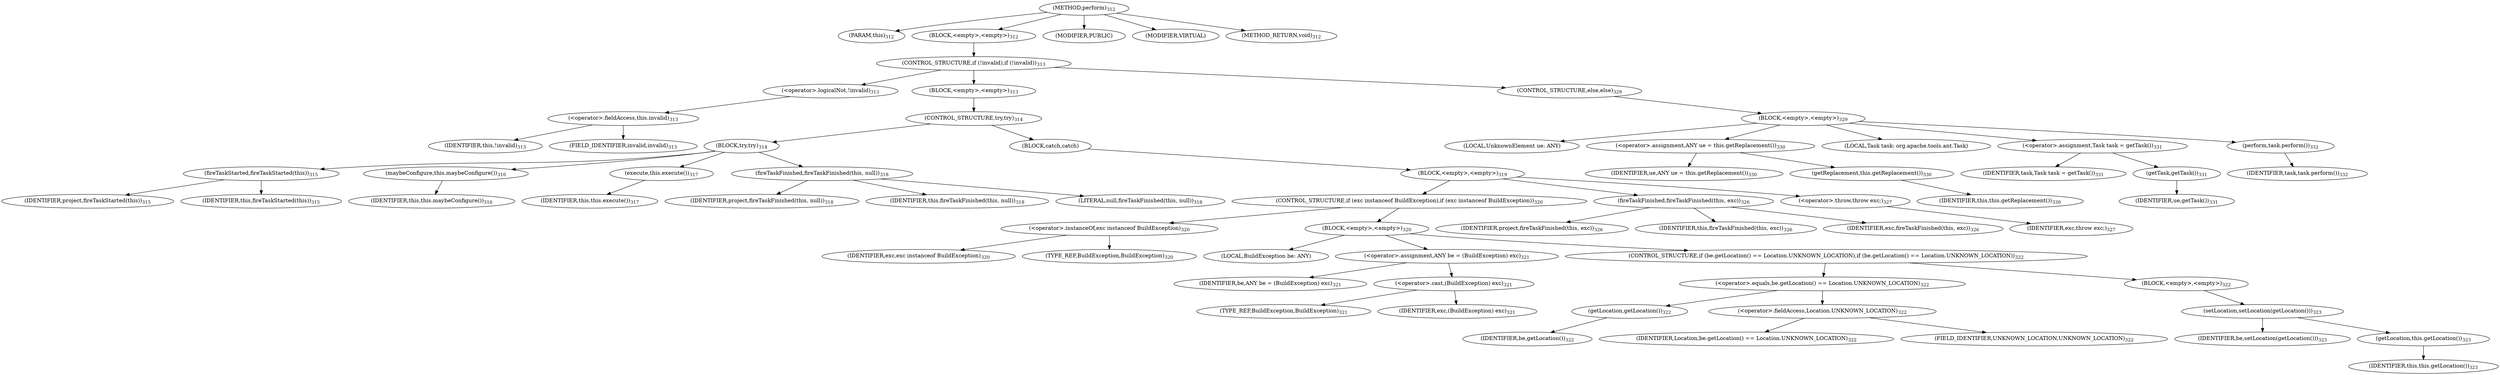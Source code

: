 digraph "perform" {  
"323" [label = <(METHOD,perform)<SUB>312</SUB>> ]
"27" [label = <(PARAM,this)<SUB>312</SUB>> ]
"324" [label = <(BLOCK,&lt;empty&gt;,&lt;empty&gt;)<SUB>312</SUB>> ]
"325" [label = <(CONTROL_STRUCTURE,if (!invalid),if (!invalid))<SUB>313</SUB>> ]
"326" [label = <(&lt;operator&gt;.logicalNot,!invalid)<SUB>313</SUB>> ]
"327" [label = <(&lt;operator&gt;.fieldAccess,this.invalid)<SUB>313</SUB>> ]
"328" [label = <(IDENTIFIER,this,!invalid)<SUB>313</SUB>> ]
"329" [label = <(FIELD_IDENTIFIER,invalid,invalid)<SUB>313</SUB>> ]
"330" [label = <(BLOCK,&lt;empty&gt;,&lt;empty&gt;)<SUB>313</SUB>> ]
"331" [label = <(CONTROL_STRUCTURE,try,try)<SUB>314</SUB>> ]
"332" [label = <(BLOCK,try,try)<SUB>314</SUB>> ]
"333" [label = <(fireTaskStarted,fireTaskStarted(this))<SUB>315</SUB>> ]
"334" [label = <(IDENTIFIER,project,fireTaskStarted(this))<SUB>315</SUB>> ]
"26" [label = <(IDENTIFIER,this,fireTaskStarted(this))<SUB>315</SUB>> ]
"335" [label = <(maybeConfigure,this.maybeConfigure())<SUB>316</SUB>> ]
"28" [label = <(IDENTIFIER,this,this.maybeConfigure())<SUB>316</SUB>> ]
"336" [label = <(execute,this.execute())<SUB>317</SUB>> ]
"29" [label = <(IDENTIFIER,this,this.execute())<SUB>317</SUB>> ]
"337" [label = <(fireTaskFinished,fireTaskFinished(this, null))<SUB>318</SUB>> ]
"338" [label = <(IDENTIFIER,project,fireTaskFinished(this, null))<SUB>318</SUB>> ]
"30" [label = <(IDENTIFIER,this,fireTaskFinished(this, null))<SUB>318</SUB>> ]
"339" [label = <(LITERAL,null,fireTaskFinished(this, null))<SUB>318</SUB>> ]
"340" [label = <(BLOCK,catch,catch)> ]
"341" [label = <(BLOCK,&lt;empty&gt;,&lt;empty&gt;)<SUB>319</SUB>> ]
"342" [label = <(CONTROL_STRUCTURE,if (exc instanceof BuildException),if (exc instanceof BuildException))<SUB>320</SUB>> ]
"343" [label = <(&lt;operator&gt;.instanceOf,exc instanceof BuildException)<SUB>320</SUB>> ]
"344" [label = <(IDENTIFIER,exc,exc instanceof BuildException)<SUB>320</SUB>> ]
"345" [label = <(TYPE_REF,BuildException,BuildException)<SUB>320</SUB>> ]
"346" [label = <(BLOCK,&lt;empty&gt;,&lt;empty&gt;)<SUB>320</SUB>> ]
"347" [label = <(LOCAL,BuildException be: ANY)> ]
"348" [label = <(&lt;operator&gt;.assignment,ANY be = (BuildException) exc)<SUB>321</SUB>> ]
"349" [label = <(IDENTIFIER,be,ANY be = (BuildException) exc)<SUB>321</SUB>> ]
"350" [label = <(&lt;operator&gt;.cast,(BuildException) exc)<SUB>321</SUB>> ]
"351" [label = <(TYPE_REF,BuildException,BuildException)<SUB>321</SUB>> ]
"352" [label = <(IDENTIFIER,exc,(BuildException) exc)<SUB>321</SUB>> ]
"353" [label = <(CONTROL_STRUCTURE,if (be.getLocation() == Location.UNKNOWN_LOCATION),if (be.getLocation() == Location.UNKNOWN_LOCATION))<SUB>322</SUB>> ]
"354" [label = <(&lt;operator&gt;.equals,be.getLocation() == Location.UNKNOWN_LOCATION)<SUB>322</SUB>> ]
"355" [label = <(getLocation,getLocation())<SUB>322</SUB>> ]
"356" [label = <(IDENTIFIER,be,getLocation())<SUB>322</SUB>> ]
"357" [label = <(&lt;operator&gt;.fieldAccess,Location.UNKNOWN_LOCATION)<SUB>322</SUB>> ]
"358" [label = <(IDENTIFIER,Location,be.getLocation() == Location.UNKNOWN_LOCATION)<SUB>322</SUB>> ]
"359" [label = <(FIELD_IDENTIFIER,UNKNOWN_LOCATION,UNKNOWN_LOCATION)<SUB>322</SUB>> ]
"360" [label = <(BLOCK,&lt;empty&gt;,&lt;empty&gt;)<SUB>322</SUB>> ]
"361" [label = <(setLocation,setLocation(getLocation()))<SUB>323</SUB>> ]
"362" [label = <(IDENTIFIER,be,setLocation(getLocation()))<SUB>323</SUB>> ]
"363" [label = <(getLocation,this.getLocation())<SUB>323</SUB>> ]
"31" [label = <(IDENTIFIER,this,this.getLocation())<SUB>323</SUB>> ]
"364" [label = <(fireTaskFinished,fireTaskFinished(this, exc))<SUB>326</SUB>> ]
"365" [label = <(IDENTIFIER,project,fireTaskFinished(this, exc))<SUB>326</SUB>> ]
"32" [label = <(IDENTIFIER,this,fireTaskFinished(this, exc))<SUB>326</SUB>> ]
"366" [label = <(IDENTIFIER,exc,fireTaskFinished(this, exc))<SUB>326</SUB>> ]
"367" [label = <(&lt;operator&gt;.throw,throw exc;)<SUB>327</SUB>> ]
"368" [label = <(IDENTIFIER,exc,throw exc;)<SUB>327</SUB>> ]
"369" [label = <(CONTROL_STRUCTURE,else,else)<SUB>329</SUB>> ]
"370" [label = <(BLOCK,&lt;empty&gt;,&lt;empty&gt;)<SUB>329</SUB>> ]
"371" [label = <(LOCAL,UnknownElement ue: ANY)> ]
"372" [label = <(&lt;operator&gt;.assignment,ANY ue = this.getReplacement())<SUB>330</SUB>> ]
"373" [label = <(IDENTIFIER,ue,ANY ue = this.getReplacement())<SUB>330</SUB>> ]
"374" [label = <(getReplacement,this.getReplacement())<SUB>330</SUB>> ]
"33" [label = <(IDENTIFIER,this,this.getReplacement())<SUB>330</SUB>> ]
"375" [label = <(LOCAL,Task task: org.apache.tools.ant.Task)> ]
"376" [label = <(&lt;operator&gt;.assignment,Task task = getTask())<SUB>331</SUB>> ]
"377" [label = <(IDENTIFIER,task,Task task = getTask())<SUB>331</SUB>> ]
"378" [label = <(getTask,getTask())<SUB>331</SUB>> ]
"379" [label = <(IDENTIFIER,ue,getTask())<SUB>331</SUB>> ]
"380" [label = <(perform,task.perform())<SUB>332</SUB>> ]
"381" [label = <(IDENTIFIER,task,task.perform())<SUB>332</SUB>> ]
"382" [label = <(MODIFIER,PUBLIC)> ]
"383" [label = <(MODIFIER,VIRTUAL)> ]
"384" [label = <(METHOD_RETURN,void)<SUB>312</SUB>> ]
  "323" -> "27" 
  "323" -> "324" 
  "323" -> "382" 
  "323" -> "383" 
  "323" -> "384" 
  "324" -> "325" 
  "325" -> "326" 
  "325" -> "330" 
  "325" -> "369" 
  "326" -> "327" 
  "327" -> "328" 
  "327" -> "329" 
  "330" -> "331" 
  "331" -> "332" 
  "331" -> "340" 
  "332" -> "333" 
  "332" -> "335" 
  "332" -> "336" 
  "332" -> "337" 
  "333" -> "334" 
  "333" -> "26" 
  "335" -> "28" 
  "336" -> "29" 
  "337" -> "338" 
  "337" -> "30" 
  "337" -> "339" 
  "340" -> "341" 
  "341" -> "342" 
  "341" -> "364" 
  "341" -> "367" 
  "342" -> "343" 
  "342" -> "346" 
  "343" -> "344" 
  "343" -> "345" 
  "346" -> "347" 
  "346" -> "348" 
  "346" -> "353" 
  "348" -> "349" 
  "348" -> "350" 
  "350" -> "351" 
  "350" -> "352" 
  "353" -> "354" 
  "353" -> "360" 
  "354" -> "355" 
  "354" -> "357" 
  "355" -> "356" 
  "357" -> "358" 
  "357" -> "359" 
  "360" -> "361" 
  "361" -> "362" 
  "361" -> "363" 
  "363" -> "31" 
  "364" -> "365" 
  "364" -> "32" 
  "364" -> "366" 
  "367" -> "368" 
  "369" -> "370" 
  "370" -> "371" 
  "370" -> "372" 
  "370" -> "375" 
  "370" -> "376" 
  "370" -> "380" 
  "372" -> "373" 
  "372" -> "374" 
  "374" -> "33" 
  "376" -> "377" 
  "376" -> "378" 
  "378" -> "379" 
  "380" -> "381" 
}
